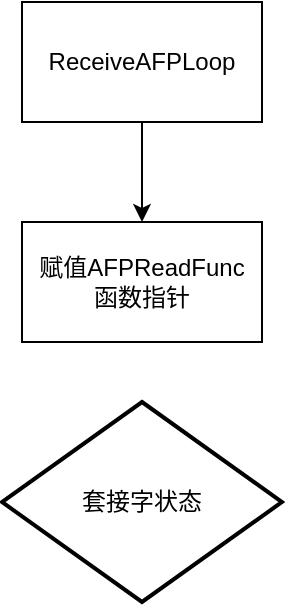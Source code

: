 <mxfile version="19.0.3" type="device"><diagram id="WUxzfDFSMqVaj2RLjJZc" name="第 1 页"><mxGraphModel dx="1422" dy="865" grid="1" gridSize="10" guides="1" tooltips="1" connect="1" arrows="1" fold="1" page="1" pageScale="1" pageWidth="827" pageHeight="1169" math="0" shadow="0"><root><mxCell id="0"/><mxCell id="1" parent="0"/><mxCell id="bbRYyygR6mqbBi_IfcBC-3" value="" style="edgeStyle=orthogonalEdgeStyle;rounded=0;orthogonalLoop=1;jettySize=auto;html=1;" edge="1" parent="1" source="bbRYyygR6mqbBi_IfcBC-1" target="bbRYyygR6mqbBi_IfcBC-2"><mxGeometry relative="1" as="geometry"/></mxCell><mxCell id="bbRYyygR6mqbBi_IfcBC-1" value="ReceiveAFPLoop" style="rounded=0;whiteSpace=wrap;html=1;fillColor=none;" vertex="1" parent="1"><mxGeometry x="370" y="150" width="120" height="60" as="geometry"/></mxCell><mxCell id="bbRYyygR6mqbBi_IfcBC-2" value="赋值AFPReadFunc&lt;br&gt;函数指针" style="rounded=0;whiteSpace=wrap;html=1;fillColor=none;" vertex="1" parent="1"><mxGeometry x="370" y="260" width="120" height="60" as="geometry"/></mxCell><mxCell id="bbRYyygR6mqbBi_IfcBC-5" value="套接字状态" style="strokeWidth=2;html=1;shape=mxgraph.flowchart.decision;whiteSpace=wrap;fillColor=none;" vertex="1" parent="1"><mxGeometry x="360" y="350" width="140" height="100" as="geometry"/></mxCell></root></mxGraphModel></diagram></mxfile>